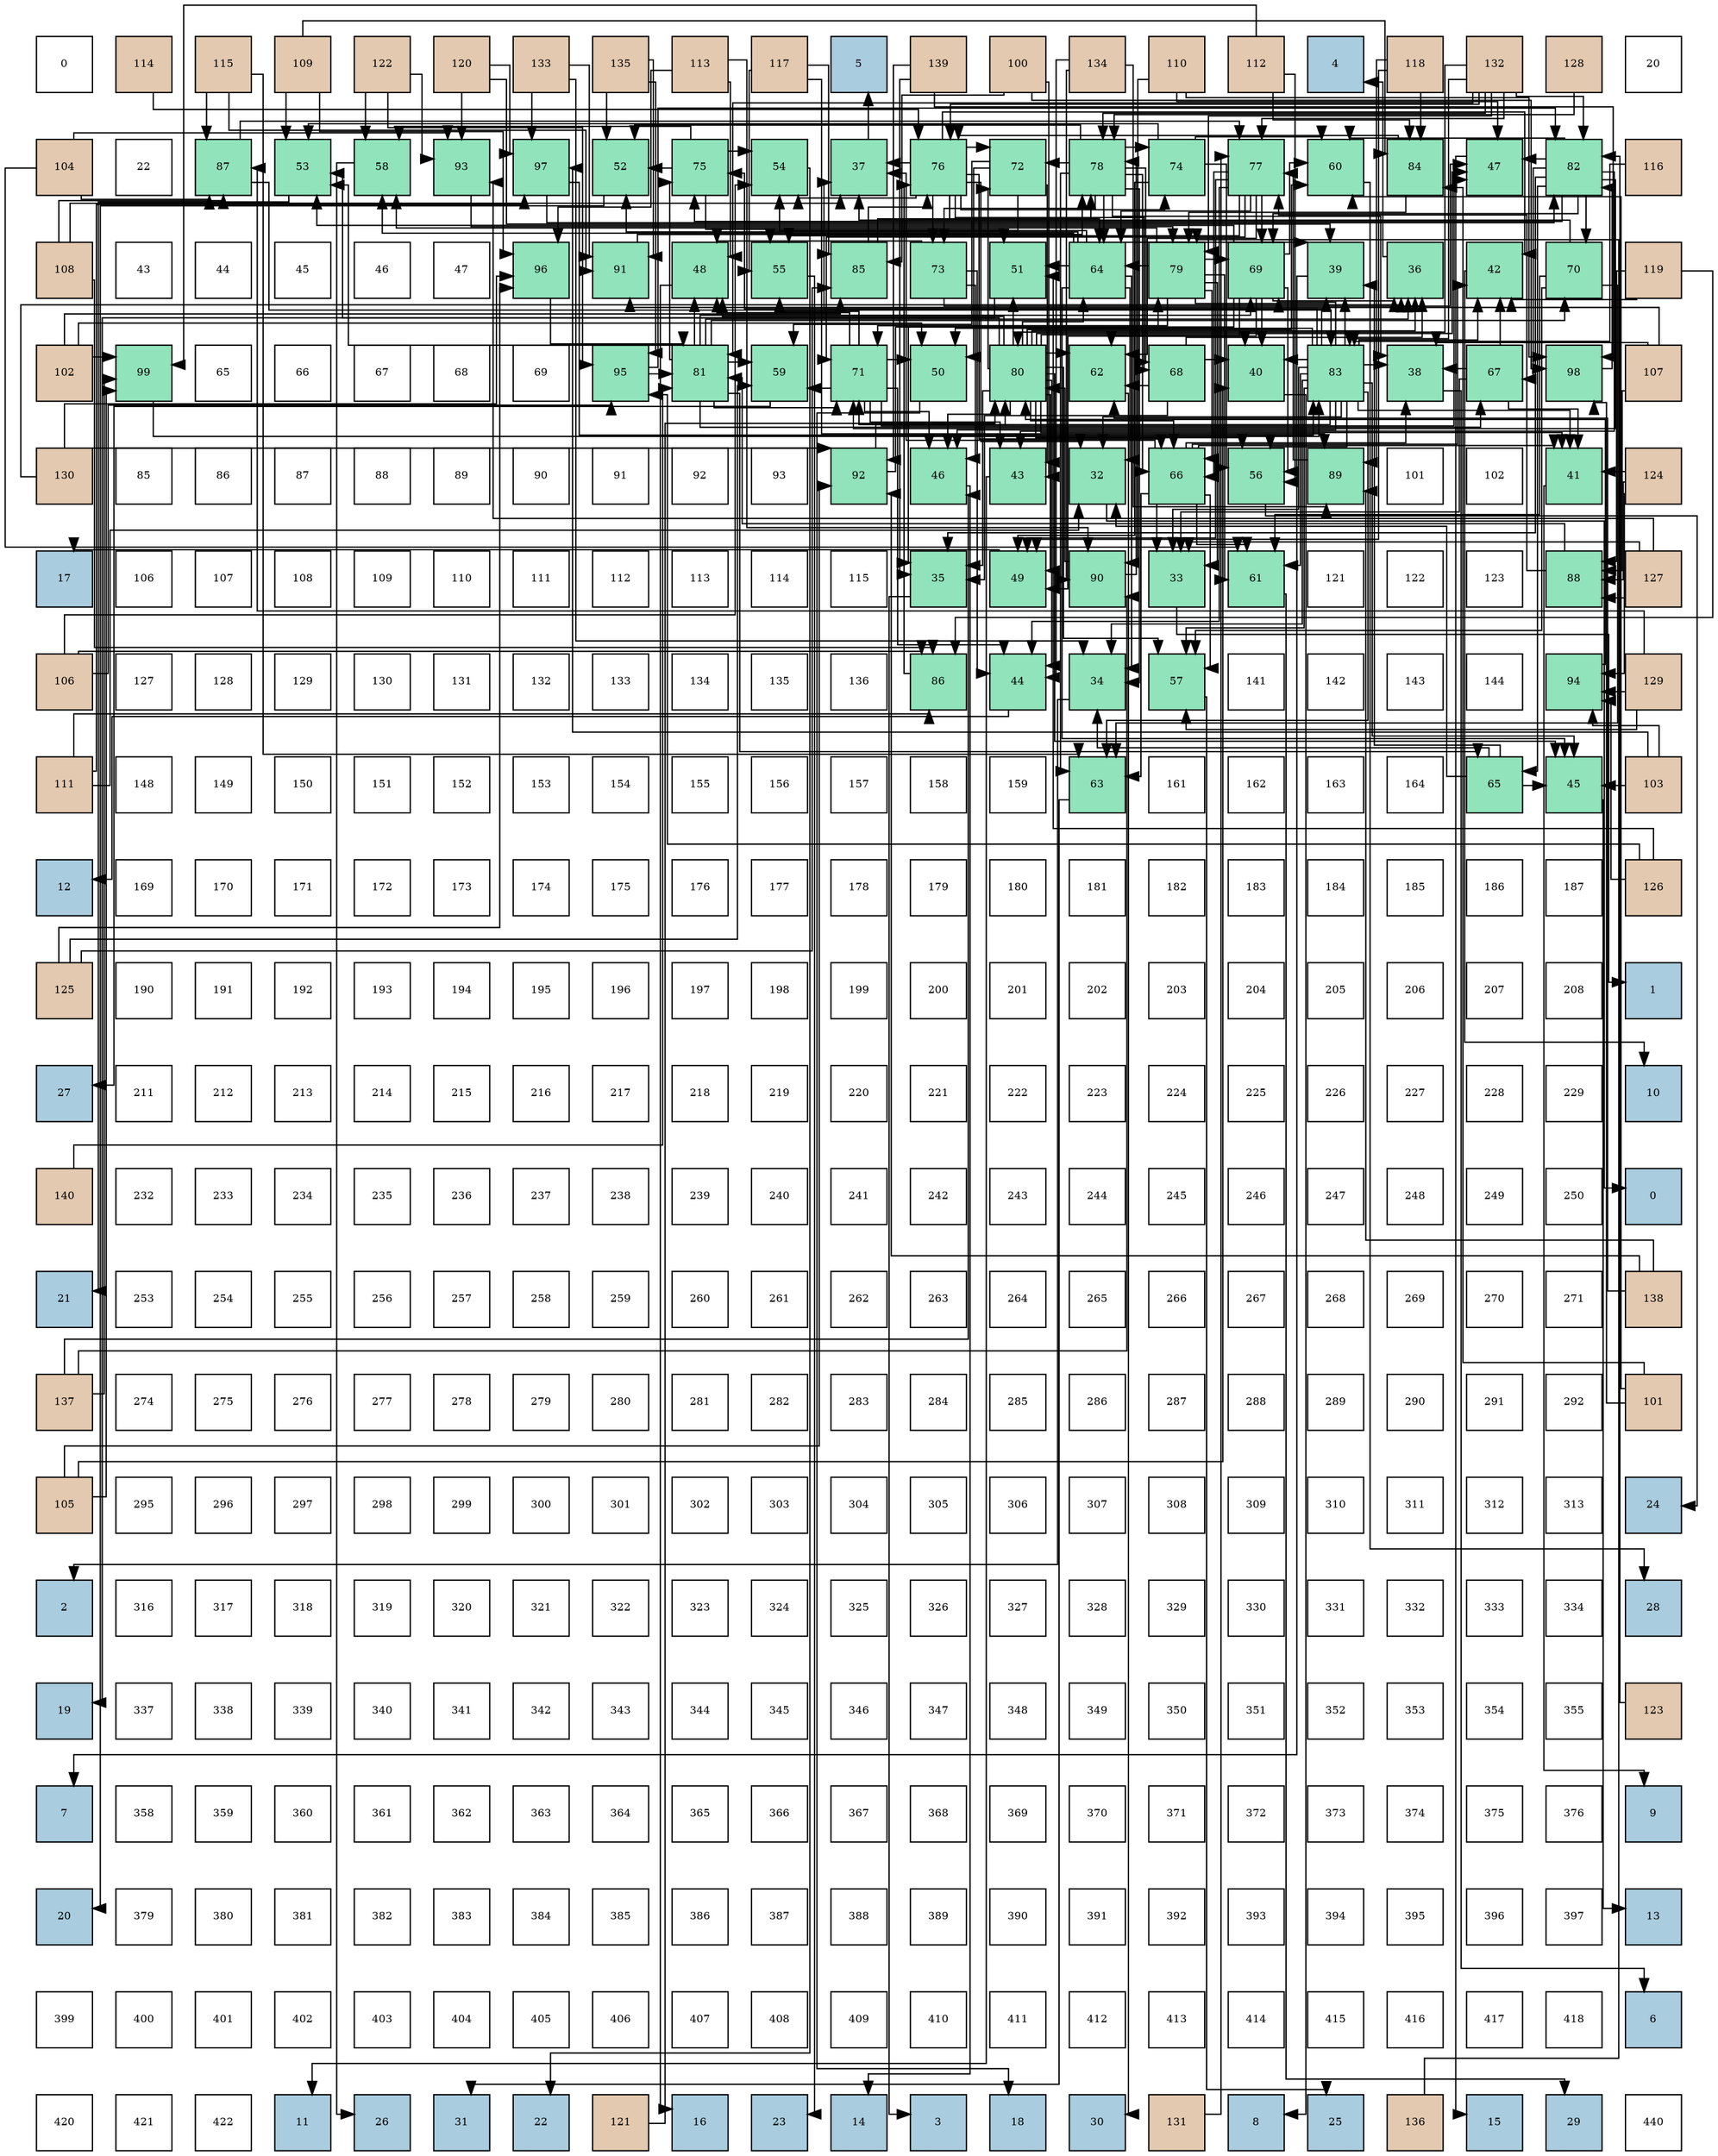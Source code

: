 digraph layout{
 rankdir=TB;
 splines=ortho;
 node [style=filled shape=square fixedsize=true width=0.6];
0[label="0", fontsize=8, fillcolor="#ffffff"];
1[label="114", fontsize=8, fillcolor="#e3c9af"];
2[label="115", fontsize=8, fillcolor="#e3c9af"];
3[label="109", fontsize=8, fillcolor="#e3c9af"];
4[label="122", fontsize=8, fillcolor="#e3c9af"];
5[label="120", fontsize=8, fillcolor="#e3c9af"];
6[label="133", fontsize=8, fillcolor="#e3c9af"];
7[label="135", fontsize=8, fillcolor="#e3c9af"];
8[label="113", fontsize=8, fillcolor="#e3c9af"];
9[label="117", fontsize=8, fillcolor="#e3c9af"];
10[label="5", fontsize=8, fillcolor="#a9ccde"];
11[label="139", fontsize=8, fillcolor="#e3c9af"];
12[label="100", fontsize=8, fillcolor="#e3c9af"];
13[label="134", fontsize=8, fillcolor="#e3c9af"];
14[label="110", fontsize=8, fillcolor="#e3c9af"];
15[label="112", fontsize=8, fillcolor="#e3c9af"];
16[label="4", fontsize=8, fillcolor="#a9ccde"];
17[label="118", fontsize=8, fillcolor="#e3c9af"];
18[label="132", fontsize=8, fillcolor="#e3c9af"];
19[label="128", fontsize=8, fillcolor="#e3c9af"];
20[label="20", fontsize=8, fillcolor="#ffffff"];
21[label="104", fontsize=8, fillcolor="#e3c9af"];
22[label="22", fontsize=8, fillcolor="#ffffff"];
23[label="87", fontsize=8, fillcolor="#91e3bb"];
24[label="53", fontsize=8, fillcolor="#91e3bb"];
25[label="58", fontsize=8, fillcolor="#91e3bb"];
26[label="93", fontsize=8, fillcolor="#91e3bb"];
27[label="97", fontsize=8, fillcolor="#91e3bb"];
28[label="52", fontsize=8, fillcolor="#91e3bb"];
29[label="75", fontsize=8, fillcolor="#91e3bb"];
30[label="54", fontsize=8, fillcolor="#91e3bb"];
31[label="37", fontsize=8, fillcolor="#91e3bb"];
32[label="76", fontsize=8, fillcolor="#91e3bb"];
33[label="72", fontsize=8, fillcolor="#91e3bb"];
34[label="78", fontsize=8, fillcolor="#91e3bb"];
35[label="74", fontsize=8, fillcolor="#91e3bb"];
36[label="77", fontsize=8, fillcolor="#91e3bb"];
37[label="60", fontsize=8, fillcolor="#91e3bb"];
38[label="84", fontsize=8, fillcolor="#91e3bb"];
39[label="47", fontsize=8, fillcolor="#91e3bb"];
40[label="82", fontsize=8, fillcolor="#91e3bb"];
41[label="116", fontsize=8, fillcolor="#e3c9af"];
42[label="108", fontsize=8, fillcolor="#e3c9af"];
43[label="43", fontsize=8, fillcolor="#ffffff"];
44[label="44", fontsize=8, fillcolor="#ffffff"];
45[label="45", fontsize=8, fillcolor="#ffffff"];
46[label="46", fontsize=8, fillcolor="#ffffff"];
47[label="47", fontsize=8, fillcolor="#ffffff"];
48[label="96", fontsize=8, fillcolor="#91e3bb"];
49[label="91", fontsize=8, fillcolor="#91e3bb"];
50[label="48", fontsize=8, fillcolor="#91e3bb"];
51[label="55", fontsize=8, fillcolor="#91e3bb"];
52[label="85", fontsize=8, fillcolor="#91e3bb"];
53[label="73", fontsize=8, fillcolor="#91e3bb"];
54[label="51", fontsize=8, fillcolor="#91e3bb"];
55[label="64", fontsize=8, fillcolor="#91e3bb"];
56[label="79", fontsize=8, fillcolor="#91e3bb"];
57[label="69", fontsize=8, fillcolor="#91e3bb"];
58[label="39", fontsize=8, fillcolor="#91e3bb"];
59[label="36", fontsize=8, fillcolor="#91e3bb"];
60[label="42", fontsize=8, fillcolor="#91e3bb"];
61[label="70", fontsize=8, fillcolor="#91e3bb"];
62[label="119", fontsize=8, fillcolor="#e3c9af"];
63[label="102", fontsize=8, fillcolor="#e3c9af"];
64[label="99", fontsize=8, fillcolor="#91e3bb"];
65[label="65", fontsize=8, fillcolor="#ffffff"];
66[label="66", fontsize=8, fillcolor="#ffffff"];
67[label="67", fontsize=8, fillcolor="#ffffff"];
68[label="68", fontsize=8, fillcolor="#ffffff"];
69[label="69", fontsize=8, fillcolor="#ffffff"];
70[label="95", fontsize=8, fillcolor="#91e3bb"];
71[label="81", fontsize=8, fillcolor="#91e3bb"];
72[label="59", fontsize=8, fillcolor="#91e3bb"];
73[label="71", fontsize=8, fillcolor="#91e3bb"];
74[label="50", fontsize=8, fillcolor="#91e3bb"];
75[label="80", fontsize=8, fillcolor="#91e3bb"];
76[label="62", fontsize=8, fillcolor="#91e3bb"];
77[label="68", fontsize=8, fillcolor="#91e3bb"];
78[label="40", fontsize=8, fillcolor="#91e3bb"];
79[label="83", fontsize=8, fillcolor="#91e3bb"];
80[label="38", fontsize=8, fillcolor="#91e3bb"];
81[label="67", fontsize=8, fillcolor="#91e3bb"];
82[label="98", fontsize=8, fillcolor="#91e3bb"];
83[label="107", fontsize=8, fillcolor="#e3c9af"];
84[label="130", fontsize=8, fillcolor="#e3c9af"];
85[label="85", fontsize=8, fillcolor="#ffffff"];
86[label="86", fontsize=8, fillcolor="#ffffff"];
87[label="87", fontsize=8, fillcolor="#ffffff"];
88[label="88", fontsize=8, fillcolor="#ffffff"];
89[label="89", fontsize=8, fillcolor="#ffffff"];
90[label="90", fontsize=8, fillcolor="#ffffff"];
91[label="91", fontsize=8, fillcolor="#ffffff"];
92[label="92", fontsize=8, fillcolor="#ffffff"];
93[label="93", fontsize=8, fillcolor="#ffffff"];
94[label="92", fontsize=8, fillcolor="#91e3bb"];
95[label="46", fontsize=8, fillcolor="#91e3bb"];
96[label="43", fontsize=8, fillcolor="#91e3bb"];
97[label="32", fontsize=8, fillcolor="#91e3bb"];
98[label="66", fontsize=8, fillcolor="#91e3bb"];
99[label="56", fontsize=8, fillcolor="#91e3bb"];
100[label="89", fontsize=8, fillcolor="#91e3bb"];
101[label="101", fontsize=8, fillcolor="#ffffff"];
102[label="102", fontsize=8, fillcolor="#ffffff"];
103[label="41", fontsize=8, fillcolor="#91e3bb"];
104[label="124", fontsize=8, fillcolor="#e3c9af"];
105[label="17", fontsize=8, fillcolor="#a9ccde"];
106[label="106", fontsize=8, fillcolor="#ffffff"];
107[label="107", fontsize=8, fillcolor="#ffffff"];
108[label="108", fontsize=8, fillcolor="#ffffff"];
109[label="109", fontsize=8, fillcolor="#ffffff"];
110[label="110", fontsize=8, fillcolor="#ffffff"];
111[label="111", fontsize=8, fillcolor="#ffffff"];
112[label="112", fontsize=8, fillcolor="#ffffff"];
113[label="113", fontsize=8, fillcolor="#ffffff"];
114[label="114", fontsize=8, fillcolor="#ffffff"];
115[label="115", fontsize=8, fillcolor="#ffffff"];
116[label="35", fontsize=8, fillcolor="#91e3bb"];
117[label="49", fontsize=8, fillcolor="#91e3bb"];
118[label="90", fontsize=8, fillcolor="#91e3bb"];
119[label="33", fontsize=8, fillcolor="#91e3bb"];
120[label="61", fontsize=8, fillcolor="#91e3bb"];
121[label="121", fontsize=8, fillcolor="#ffffff"];
122[label="122", fontsize=8, fillcolor="#ffffff"];
123[label="123", fontsize=8, fillcolor="#ffffff"];
124[label="88", fontsize=8, fillcolor="#91e3bb"];
125[label="127", fontsize=8, fillcolor="#e3c9af"];
126[label="106", fontsize=8, fillcolor="#e3c9af"];
127[label="127", fontsize=8, fillcolor="#ffffff"];
128[label="128", fontsize=8, fillcolor="#ffffff"];
129[label="129", fontsize=8, fillcolor="#ffffff"];
130[label="130", fontsize=8, fillcolor="#ffffff"];
131[label="131", fontsize=8, fillcolor="#ffffff"];
132[label="132", fontsize=8, fillcolor="#ffffff"];
133[label="133", fontsize=8, fillcolor="#ffffff"];
134[label="134", fontsize=8, fillcolor="#ffffff"];
135[label="135", fontsize=8, fillcolor="#ffffff"];
136[label="136", fontsize=8, fillcolor="#ffffff"];
137[label="86", fontsize=8, fillcolor="#91e3bb"];
138[label="44", fontsize=8, fillcolor="#91e3bb"];
139[label="34", fontsize=8, fillcolor="#91e3bb"];
140[label="57", fontsize=8, fillcolor="#91e3bb"];
141[label="141", fontsize=8, fillcolor="#ffffff"];
142[label="142", fontsize=8, fillcolor="#ffffff"];
143[label="143", fontsize=8, fillcolor="#ffffff"];
144[label="144", fontsize=8, fillcolor="#ffffff"];
145[label="94", fontsize=8, fillcolor="#91e3bb"];
146[label="129", fontsize=8, fillcolor="#e3c9af"];
147[label="111", fontsize=8, fillcolor="#e3c9af"];
148[label="148", fontsize=8, fillcolor="#ffffff"];
149[label="149", fontsize=8, fillcolor="#ffffff"];
150[label="150", fontsize=8, fillcolor="#ffffff"];
151[label="151", fontsize=8, fillcolor="#ffffff"];
152[label="152", fontsize=8, fillcolor="#ffffff"];
153[label="153", fontsize=8, fillcolor="#ffffff"];
154[label="154", fontsize=8, fillcolor="#ffffff"];
155[label="155", fontsize=8, fillcolor="#ffffff"];
156[label="156", fontsize=8, fillcolor="#ffffff"];
157[label="157", fontsize=8, fillcolor="#ffffff"];
158[label="158", fontsize=8, fillcolor="#ffffff"];
159[label="159", fontsize=8, fillcolor="#ffffff"];
160[label="63", fontsize=8, fillcolor="#91e3bb"];
161[label="161", fontsize=8, fillcolor="#ffffff"];
162[label="162", fontsize=8, fillcolor="#ffffff"];
163[label="163", fontsize=8, fillcolor="#ffffff"];
164[label="164", fontsize=8, fillcolor="#ffffff"];
165[label="65", fontsize=8, fillcolor="#91e3bb"];
166[label="45", fontsize=8, fillcolor="#91e3bb"];
167[label="103", fontsize=8, fillcolor="#e3c9af"];
168[label="12", fontsize=8, fillcolor="#a9ccde"];
169[label="169", fontsize=8, fillcolor="#ffffff"];
170[label="170", fontsize=8, fillcolor="#ffffff"];
171[label="171", fontsize=8, fillcolor="#ffffff"];
172[label="172", fontsize=8, fillcolor="#ffffff"];
173[label="173", fontsize=8, fillcolor="#ffffff"];
174[label="174", fontsize=8, fillcolor="#ffffff"];
175[label="175", fontsize=8, fillcolor="#ffffff"];
176[label="176", fontsize=8, fillcolor="#ffffff"];
177[label="177", fontsize=8, fillcolor="#ffffff"];
178[label="178", fontsize=8, fillcolor="#ffffff"];
179[label="179", fontsize=8, fillcolor="#ffffff"];
180[label="180", fontsize=8, fillcolor="#ffffff"];
181[label="181", fontsize=8, fillcolor="#ffffff"];
182[label="182", fontsize=8, fillcolor="#ffffff"];
183[label="183", fontsize=8, fillcolor="#ffffff"];
184[label="184", fontsize=8, fillcolor="#ffffff"];
185[label="185", fontsize=8, fillcolor="#ffffff"];
186[label="186", fontsize=8, fillcolor="#ffffff"];
187[label="187", fontsize=8, fillcolor="#ffffff"];
188[label="126", fontsize=8, fillcolor="#e3c9af"];
189[label="125", fontsize=8, fillcolor="#e3c9af"];
190[label="190", fontsize=8, fillcolor="#ffffff"];
191[label="191", fontsize=8, fillcolor="#ffffff"];
192[label="192", fontsize=8, fillcolor="#ffffff"];
193[label="193", fontsize=8, fillcolor="#ffffff"];
194[label="194", fontsize=8, fillcolor="#ffffff"];
195[label="195", fontsize=8, fillcolor="#ffffff"];
196[label="196", fontsize=8, fillcolor="#ffffff"];
197[label="197", fontsize=8, fillcolor="#ffffff"];
198[label="198", fontsize=8, fillcolor="#ffffff"];
199[label="199", fontsize=8, fillcolor="#ffffff"];
200[label="200", fontsize=8, fillcolor="#ffffff"];
201[label="201", fontsize=8, fillcolor="#ffffff"];
202[label="202", fontsize=8, fillcolor="#ffffff"];
203[label="203", fontsize=8, fillcolor="#ffffff"];
204[label="204", fontsize=8, fillcolor="#ffffff"];
205[label="205", fontsize=8, fillcolor="#ffffff"];
206[label="206", fontsize=8, fillcolor="#ffffff"];
207[label="207", fontsize=8, fillcolor="#ffffff"];
208[label="208", fontsize=8, fillcolor="#ffffff"];
209[label="1", fontsize=8, fillcolor="#a9ccde"];
210[label="27", fontsize=8, fillcolor="#a9ccde"];
211[label="211", fontsize=8, fillcolor="#ffffff"];
212[label="212", fontsize=8, fillcolor="#ffffff"];
213[label="213", fontsize=8, fillcolor="#ffffff"];
214[label="214", fontsize=8, fillcolor="#ffffff"];
215[label="215", fontsize=8, fillcolor="#ffffff"];
216[label="216", fontsize=8, fillcolor="#ffffff"];
217[label="217", fontsize=8, fillcolor="#ffffff"];
218[label="218", fontsize=8, fillcolor="#ffffff"];
219[label="219", fontsize=8, fillcolor="#ffffff"];
220[label="220", fontsize=8, fillcolor="#ffffff"];
221[label="221", fontsize=8, fillcolor="#ffffff"];
222[label="222", fontsize=8, fillcolor="#ffffff"];
223[label="223", fontsize=8, fillcolor="#ffffff"];
224[label="224", fontsize=8, fillcolor="#ffffff"];
225[label="225", fontsize=8, fillcolor="#ffffff"];
226[label="226", fontsize=8, fillcolor="#ffffff"];
227[label="227", fontsize=8, fillcolor="#ffffff"];
228[label="228", fontsize=8, fillcolor="#ffffff"];
229[label="229", fontsize=8, fillcolor="#ffffff"];
230[label="10", fontsize=8, fillcolor="#a9ccde"];
231[label="140", fontsize=8, fillcolor="#e3c9af"];
232[label="232", fontsize=8, fillcolor="#ffffff"];
233[label="233", fontsize=8, fillcolor="#ffffff"];
234[label="234", fontsize=8, fillcolor="#ffffff"];
235[label="235", fontsize=8, fillcolor="#ffffff"];
236[label="236", fontsize=8, fillcolor="#ffffff"];
237[label="237", fontsize=8, fillcolor="#ffffff"];
238[label="238", fontsize=8, fillcolor="#ffffff"];
239[label="239", fontsize=8, fillcolor="#ffffff"];
240[label="240", fontsize=8, fillcolor="#ffffff"];
241[label="241", fontsize=8, fillcolor="#ffffff"];
242[label="242", fontsize=8, fillcolor="#ffffff"];
243[label="243", fontsize=8, fillcolor="#ffffff"];
244[label="244", fontsize=8, fillcolor="#ffffff"];
245[label="245", fontsize=8, fillcolor="#ffffff"];
246[label="246", fontsize=8, fillcolor="#ffffff"];
247[label="247", fontsize=8, fillcolor="#ffffff"];
248[label="248", fontsize=8, fillcolor="#ffffff"];
249[label="249", fontsize=8, fillcolor="#ffffff"];
250[label="250", fontsize=8, fillcolor="#ffffff"];
251[label="0", fontsize=8, fillcolor="#a9ccde"];
252[label="21", fontsize=8, fillcolor="#a9ccde"];
253[label="253", fontsize=8, fillcolor="#ffffff"];
254[label="254", fontsize=8, fillcolor="#ffffff"];
255[label="255", fontsize=8, fillcolor="#ffffff"];
256[label="256", fontsize=8, fillcolor="#ffffff"];
257[label="257", fontsize=8, fillcolor="#ffffff"];
258[label="258", fontsize=8, fillcolor="#ffffff"];
259[label="259", fontsize=8, fillcolor="#ffffff"];
260[label="260", fontsize=8, fillcolor="#ffffff"];
261[label="261", fontsize=8, fillcolor="#ffffff"];
262[label="262", fontsize=8, fillcolor="#ffffff"];
263[label="263", fontsize=8, fillcolor="#ffffff"];
264[label="264", fontsize=8, fillcolor="#ffffff"];
265[label="265", fontsize=8, fillcolor="#ffffff"];
266[label="266", fontsize=8, fillcolor="#ffffff"];
267[label="267", fontsize=8, fillcolor="#ffffff"];
268[label="268", fontsize=8, fillcolor="#ffffff"];
269[label="269", fontsize=8, fillcolor="#ffffff"];
270[label="270", fontsize=8, fillcolor="#ffffff"];
271[label="271", fontsize=8, fillcolor="#ffffff"];
272[label="138", fontsize=8, fillcolor="#e3c9af"];
273[label="137", fontsize=8, fillcolor="#e3c9af"];
274[label="274", fontsize=8, fillcolor="#ffffff"];
275[label="275", fontsize=8, fillcolor="#ffffff"];
276[label="276", fontsize=8, fillcolor="#ffffff"];
277[label="277", fontsize=8, fillcolor="#ffffff"];
278[label="278", fontsize=8, fillcolor="#ffffff"];
279[label="279", fontsize=8, fillcolor="#ffffff"];
280[label="280", fontsize=8, fillcolor="#ffffff"];
281[label="281", fontsize=8, fillcolor="#ffffff"];
282[label="282", fontsize=8, fillcolor="#ffffff"];
283[label="283", fontsize=8, fillcolor="#ffffff"];
284[label="284", fontsize=8, fillcolor="#ffffff"];
285[label="285", fontsize=8, fillcolor="#ffffff"];
286[label="286", fontsize=8, fillcolor="#ffffff"];
287[label="287", fontsize=8, fillcolor="#ffffff"];
288[label="288", fontsize=8, fillcolor="#ffffff"];
289[label="289", fontsize=8, fillcolor="#ffffff"];
290[label="290", fontsize=8, fillcolor="#ffffff"];
291[label="291", fontsize=8, fillcolor="#ffffff"];
292[label="292", fontsize=8, fillcolor="#ffffff"];
293[label="101", fontsize=8, fillcolor="#e3c9af"];
294[label="105", fontsize=8, fillcolor="#e3c9af"];
295[label="295", fontsize=8, fillcolor="#ffffff"];
296[label="296", fontsize=8, fillcolor="#ffffff"];
297[label="297", fontsize=8, fillcolor="#ffffff"];
298[label="298", fontsize=8, fillcolor="#ffffff"];
299[label="299", fontsize=8, fillcolor="#ffffff"];
300[label="300", fontsize=8, fillcolor="#ffffff"];
301[label="301", fontsize=8, fillcolor="#ffffff"];
302[label="302", fontsize=8, fillcolor="#ffffff"];
303[label="303", fontsize=8, fillcolor="#ffffff"];
304[label="304", fontsize=8, fillcolor="#ffffff"];
305[label="305", fontsize=8, fillcolor="#ffffff"];
306[label="306", fontsize=8, fillcolor="#ffffff"];
307[label="307", fontsize=8, fillcolor="#ffffff"];
308[label="308", fontsize=8, fillcolor="#ffffff"];
309[label="309", fontsize=8, fillcolor="#ffffff"];
310[label="310", fontsize=8, fillcolor="#ffffff"];
311[label="311", fontsize=8, fillcolor="#ffffff"];
312[label="312", fontsize=8, fillcolor="#ffffff"];
313[label="313", fontsize=8, fillcolor="#ffffff"];
314[label="24", fontsize=8, fillcolor="#a9ccde"];
315[label="2", fontsize=8, fillcolor="#a9ccde"];
316[label="316", fontsize=8, fillcolor="#ffffff"];
317[label="317", fontsize=8, fillcolor="#ffffff"];
318[label="318", fontsize=8, fillcolor="#ffffff"];
319[label="319", fontsize=8, fillcolor="#ffffff"];
320[label="320", fontsize=8, fillcolor="#ffffff"];
321[label="321", fontsize=8, fillcolor="#ffffff"];
322[label="322", fontsize=8, fillcolor="#ffffff"];
323[label="323", fontsize=8, fillcolor="#ffffff"];
324[label="324", fontsize=8, fillcolor="#ffffff"];
325[label="325", fontsize=8, fillcolor="#ffffff"];
326[label="326", fontsize=8, fillcolor="#ffffff"];
327[label="327", fontsize=8, fillcolor="#ffffff"];
328[label="328", fontsize=8, fillcolor="#ffffff"];
329[label="329", fontsize=8, fillcolor="#ffffff"];
330[label="330", fontsize=8, fillcolor="#ffffff"];
331[label="331", fontsize=8, fillcolor="#ffffff"];
332[label="332", fontsize=8, fillcolor="#ffffff"];
333[label="333", fontsize=8, fillcolor="#ffffff"];
334[label="334", fontsize=8, fillcolor="#ffffff"];
335[label="28", fontsize=8, fillcolor="#a9ccde"];
336[label="19", fontsize=8, fillcolor="#a9ccde"];
337[label="337", fontsize=8, fillcolor="#ffffff"];
338[label="338", fontsize=8, fillcolor="#ffffff"];
339[label="339", fontsize=8, fillcolor="#ffffff"];
340[label="340", fontsize=8, fillcolor="#ffffff"];
341[label="341", fontsize=8, fillcolor="#ffffff"];
342[label="342", fontsize=8, fillcolor="#ffffff"];
343[label="343", fontsize=8, fillcolor="#ffffff"];
344[label="344", fontsize=8, fillcolor="#ffffff"];
345[label="345", fontsize=8, fillcolor="#ffffff"];
346[label="346", fontsize=8, fillcolor="#ffffff"];
347[label="347", fontsize=8, fillcolor="#ffffff"];
348[label="348", fontsize=8, fillcolor="#ffffff"];
349[label="349", fontsize=8, fillcolor="#ffffff"];
350[label="350", fontsize=8, fillcolor="#ffffff"];
351[label="351", fontsize=8, fillcolor="#ffffff"];
352[label="352", fontsize=8, fillcolor="#ffffff"];
353[label="353", fontsize=8, fillcolor="#ffffff"];
354[label="354", fontsize=8, fillcolor="#ffffff"];
355[label="355", fontsize=8, fillcolor="#ffffff"];
356[label="123", fontsize=8, fillcolor="#e3c9af"];
357[label="7", fontsize=8, fillcolor="#a9ccde"];
358[label="358", fontsize=8, fillcolor="#ffffff"];
359[label="359", fontsize=8, fillcolor="#ffffff"];
360[label="360", fontsize=8, fillcolor="#ffffff"];
361[label="361", fontsize=8, fillcolor="#ffffff"];
362[label="362", fontsize=8, fillcolor="#ffffff"];
363[label="363", fontsize=8, fillcolor="#ffffff"];
364[label="364", fontsize=8, fillcolor="#ffffff"];
365[label="365", fontsize=8, fillcolor="#ffffff"];
366[label="366", fontsize=8, fillcolor="#ffffff"];
367[label="367", fontsize=8, fillcolor="#ffffff"];
368[label="368", fontsize=8, fillcolor="#ffffff"];
369[label="369", fontsize=8, fillcolor="#ffffff"];
370[label="370", fontsize=8, fillcolor="#ffffff"];
371[label="371", fontsize=8, fillcolor="#ffffff"];
372[label="372", fontsize=8, fillcolor="#ffffff"];
373[label="373", fontsize=8, fillcolor="#ffffff"];
374[label="374", fontsize=8, fillcolor="#ffffff"];
375[label="375", fontsize=8, fillcolor="#ffffff"];
376[label="376", fontsize=8, fillcolor="#ffffff"];
377[label="9", fontsize=8, fillcolor="#a9ccde"];
378[label="20", fontsize=8, fillcolor="#a9ccde"];
379[label="379", fontsize=8, fillcolor="#ffffff"];
380[label="380", fontsize=8, fillcolor="#ffffff"];
381[label="381", fontsize=8, fillcolor="#ffffff"];
382[label="382", fontsize=8, fillcolor="#ffffff"];
383[label="383", fontsize=8, fillcolor="#ffffff"];
384[label="384", fontsize=8, fillcolor="#ffffff"];
385[label="385", fontsize=8, fillcolor="#ffffff"];
386[label="386", fontsize=8, fillcolor="#ffffff"];
387[label="387", fontsize=8, fillcolor="#ffffff"];
388[label="388", fontsize=8, fillcolor="#ffffff"];
389[label="389", fontsize=8, fillcolor="#ffffff"];
390[label="390", fontsize=8, fillcolor="#ffffff"];
391[label="391", fontsize=8, fillcolor="#ffffff"];
392[label="392", fontsize=8, fillcolor="#ffffff"];
393[label="393", fontsize=8, fillcolor="#ffffff"];
394[label="394", fontsize=8, fillcolor="#ffffff"];
395[label="395", fontsize=8, fillcolor="#ffffff"];
396[label="396", fontsize=8, fillcolor="#ffffff"];
397[label="397", fontsize=8, fillcolor="#ffffff"];
398[label="13", fontsize=8, fillcolor="#a9ccde"];
399[label="399", fontsize=8, fillcolor="#ffffff"];
400[label="400", fontsize=8, fillcolor="#ffffff"];
401[label="401", fontsize=8, fillcolor="#ffffff"];
402[label="402", fontsize=8, fillcolor="#ffffff"];
403[label="403", fontsize=8, fillcolor="#ffffff"];
404[label="404", fontsize=8, fillcolor="#ffffff"];
405[label="405", fontsize=8, fillcolor="#ffffff"];
406[label="406", fontsize=8, fillcolor="#ffffff"];
407[label="407", fontsize=8, fillcolor="#ffffff"];
408[label="408", fontsize=8, fillcolor="#ffffff"];
409[label="409", fontsize=8, fillcolor="#ffffff"];
410[label="410", fontsize=8, fillcolor="#ffffff"];
411[label="411", fontsize=8, fillcolor="#ffffff"];
412[label="412", fontsize=8, fillcolor="#ffffff"];
413[label="413", fontsize=8, fillcolor="#ffffff"];
414[label="414", fontsize=8, fillcolor="#ffffff"];
415[label="415", fontsize=8, fillcolor="#ffffff"];
416[label="416", fontsize=8, fillcolor="#ffffff"];
417[label="417", fontsize=8, fillcolor="#ffffff"];
418[label="418", fontsize=8, fillcolor="#ffffff"];
419[label="6", fontsize=8, fillcolor="#a9ccde"];
420[label="420", fontsize=8, fillcolor="#ffffff"];
421[label="421", fontsize=8, fillcolor="#ffffff"];
422[label="422", fontsize=8, fillcolor="#ffffff"];
423[label="11", fontsize=8, fillcolor="#a9ccde"];
424[label="26", fontsize=8, fillcolor="#a9ccde"];
425[label="31", fontsize=8, fillcolor="#a9ccde"];
426[label="22", fontsize=8, fillcolor="#a9ccde"];
427[label="121", fontsize=8, fillcolor="#e3c9af"];
428[label="16", fontsize=8, fillcolor="#a9ccde"];
429[label="23", fontsize=8, fillcolor="#a9ccde"];
430[label="14", fontsize=8, fillcolor="#a9ccde"];
431[label="3", fontsize=8, fillcolor="#a9ccde"];
432[label="18", fontsize=8, fillcolor="#a9ccde"];
433[label="30", fontsize=8, fillcolor="#a9ccde"];
434[label="131", fontsize=8, fillcolor="#e3c9af"];
435[label="8", fontsize=8, fillcolor="#a9ccde"];
436[label="25", fontsize=8, fillcolor="#a9ccde"];
437[label="136", fontsize=8, fillcolor="#e3c9af"];
438[label="15", fontsize=8, fillcolor="#a9ccde"];
439[label="29", fontsize=8, fillcolor="#a9ccde"];
440[label="440", fontsize=8, fillcolor="#ffffff"];
edge [constraint=false, style=vis];97 -> 251;
119 -> 209;
139 -> 315;
116 -> 431;
59 -> 16;
31 -> 10;
80 -> 419;
58 -> 357;
78 -> 435;
103 -> 377;
60 -> 230;
96 -> 423;
138 -> 168;
166 -> 398;
95 -> 430;
39 -> 438;
50 -> 428;
117 -> 105;
74 -> 432;
54 -> 336;
28 -> 378;
24 -> 252;
30 -> 426;
51 -> 429;
99 -> 314;
140 -> 436;
25 -> 424;
72 -> 210;
37 -> 335;
120 -> 439;
76 -> 433;
160 -> 425;
55 -> 97;
55 -> 139;
55 -> 58;
55 -> 166;
55 -> 54;
55 -> 28;
55 -> 30;
55 -> 25;
165 -> 97;
165 -> 139;
165 -> 58;
165 -> 166;
98 -> 119;
98 -> 31;
98 -> 80;
98 -> 103;
98 -> 60;
98 -> 140;
98 -> 120;
98 -> 160;
81 -> 119;
81 -> 80;
81 -> 103;
81 -> 60;
77 -> 116;
77 -> 59;
77 -> 78;
77 -> 76;
57 -> 116;
57 -> 59;
57 -> 78;
57 -> 117;
57 -> 24;
57 -> 99;
57 -> 37;
57 -> 76;
61 -> 31;
61 -> 140;
61 -> 120;
61 -> 160;
73 -> 96;
73 -> 138;
73 -> 95;
73 -> 39;
73 -> 50;
73 -> 74;
73 -> 51;
73 -> 72;
33 -> 96;
33 -> 74;
33 -> 51;
33 -> 72;
53 -> 138;
53 -> 95;
53 -> 39;
53 -> 50;
35 -> 117;
35 -> 24;
35 -> 99;
35 -> 37;
29 -> 54;
29 -> 28;
29 -> 30;
29 -> 25;
32 -> 97;
32 -> 31;
32 -> 60;
32 -> 30;
32 -> 55;
32 -> 98;
32 -> 77;
32 -> 33;
32 -> 53;
32 -> 35;
36 -> 138;
36 -> 117;
36 -> 51;
36 -> 76;
36 -> 55;
36 -> 98;
36 -> 57;
36 -> 73;
34 -> 139;
34 -> 80;
34 -> 28;
34 -> 160;
34 -> 55;
34 -> 98;
34 -> 77;
34 -> 33;
34 -> 53;
34 -> 35;
56 -> 119;
56 -> 58;
56 -> 25;
56 -> 120;
56 -> 55;
56 -> 98;
56 -> 57;
56 -> 73;
75 -> 116;
75 -> 59;
75 -> 78;
75 -> 103;
75 -> 138;
75 -> 166;
75 -> 95;
75 -> 39;
75 -> 50;
75 -> 117;
75 -> 54;
75 -> 24;
75 -> 99;
75 -> 140;
75 -> 37;
75 -> 76;
75 -> 55;
75 -> 98;
75 -> 33;
71 -> 59;
71 -> 50;
71 -> 24;
71 -> 72;
71 -> 165;
71 -> 81;
71 -> 57;
71 -> 61;
71 -> 73;
71 -> 29;
40 -> 116;
40 -> 96;
40 -> 39;
40 -> 37;
40 -> 165;
40 -> 81;
40 -> 57;
40 -> 61;
40 -> 73;
40 -> 29;
79 -> 97;
79 -> 119;
79 -> 139;
79 -> 31;
79 -> 80;
79 -> 58;
79 -> 78;
79 -> 103;
79 -> 60;
79 -> 166;
79 -> 95;
79 -> 74;
79 -> 99;
79 -> 140;
79 -> 120;
79 -> 160;
79 -> 57;
79 -> 73;
79 -> 29;
38 -> 32;
38 -> 56;
52 -> 32;
52 -> 34;
137 -> 32;
23 -> 36;
23 -> 79;
124 -> 36;
124 -> 71;
100 -> 36;
118 -> 34;
118 -> 75;
49 -> 34;
94 -> 56;
94 -> 75;
26 -> 56;
145 -> 75;
70 -> 71;
70 -> 40;
48 -> 71;
27 -> 40;
27 -> 79;
82 -> 40;
64 -> 79;
12 -> 96;
12 -> 52;
12 -> 82;
293 -> 37;
293 -> 38;
293 -> 82;
63 -> 74;
63 -> 52;
63 -> 64;
167 -> 166;
167 -> 145;
167 -> 27;
21 -> 120;
21 -> 23;
21 -> 26;
294 -> 78;
294 -> 94;
294 -> 64;
126 -> 30;
126 -> 137;
126 -> 70;
83 -> 80;
83 -> 124;
83 -> 49;
42 -> 31;
42 -> 137;
42 -> 23;
3 -> 24;
3 -> 38;
3 -> 48;
14 -> 39;
14 -> 118;
14 -> 82;
147 -> 97;
147 -> 137;
147 -> 27;
15 -> 99;
15 -> 38;
15 -> 64;
8 -> 50;
8 -> 118;
8 -> 48;
1 -> 32;
2 -> 160;
2 -> 23;
2 -> 49;
41 -> 79;
9 -> 51;
9 -> 52;
9 -> 100;
17 -> 117;
17 -> 38;
17 -> 100;
62 -> 60;
62 -> 137;
62 -> 124;
5 -> 58;
5 -> 26;
5 -> 27;
427 -> 75;
4 -> 25;
4 -> 26;
4 -> 70;
356 -> 40;
104 -> 103;
104 -> 124;
104 -> 145;
189 -> 72;
189 -> 52;
189 -> 48;
188 -> 54;
188 -> 145;
188 -> 70;
125 -> 119;
125 -> 124;
125 -> 26;
19 -> 34;
146 -> 140;
146 -> 23;
146 -> 145;
84 -> 59;
84 -> 94;
84 -> 48;
434 -> 36;
18 -> 32;
18 -> 36;
18 -> 34;
18 -> 56;
18 -> 75;
18 -> 71;
18 -> 40;
18 -> 79;
6 -> 139;
6 -> 49;
6 -> 27;
13 -> 138;
13 -> 100;
13 -> 118;
7 -> 28;
7 -> 49;
7 -> 70;
437 -> 56;
273 -> 95;
273 -> 118;
273 -> 64;
272 -> 76;
272 -> 100;
272 -> 94;
11 -> 116;
11 -> 94;
11 -> 82;
231 -> 71;
edge [constraint=true, style=invis];
0 -> 21 -> 42 -> 63 -> 84 -> 105 -> 126 -> 147 -> 168 -> 189 -> 210 -> 231 -> 252 -> 273 -> 294 -> 315 -> 336 -> 357 -> 378 -> 399 -> 420;
1 -> 22 -> 43 -> 64 -> 85 -> 106 -> 127 -> 148 -> 169 -> 190 -> 211 -> 232 -> 253 -> 274 -> 295 -> 316 -> 337 -> 358 -> 379 -> 400 -> 421;
2 -> 23 -> 44 -> 65 -> 86 -> 107 -> 128 -> 149 -> 170 -> 191 -> 212 -> 233 -> 254 -> 275 -> 296 -> 317 -> 338 -> 359 -> 380 -> 401 -> 422;
3 -> 24 -> 45 -> 66 -> 87 -> 108 -> 129 -> 150 -> 171 -> 192 -> 213 -> 234 -> 255 -> 276 -> 297 -> 318 -> 339 -> 360 -> 381 -> 402 -> 423;
4 -> 25 -> 46 -> 67 -> 88 -> 109 -> 130 -> 151 -> 172 -> 193 -> 214 -> 235 -> 256 -> 277 -> 298 -> 319 -> 340 -> 361 -> 382 -> 403 -> 424;
5 -> 26 -> 47 -> 68 -> 89 -> 110 -> 131 -> 152 -> 173 -> 194 -> 215 -> 236 -> 257 -> 278 -> 299 -> 320 -> 341 -> 362 -> 383 -> 404 -> 425;
6 -> 27 -> 48 -> 69 -> 90 -> 111 -> 132 -> 153 -> 174 -> 195 -> 216 -> 237 -> 258 -> 279 -> 300 -> 321 -> 342 -> 363 -> 384 -> 405 -> 426;
7 -> 28 -> 49 -> 70 -> 91 -> 112 -> 133 -> 154 -> 175 -> 196 -> 217 -> 238 -> 259 -> 280 -> 301 -> 322 -> 343 -> 364 -> 385 -> 406 -> 427;
8 -> 29 -> 50 -> 71 -> 92 -> 113 -> 134 -> 155 -> 176 -> 197 -> 218 -> 239 -> 260 -> 281 -> 302 -> 323 -> 344 -> 365 -> 386 -> 407 -> 428;
9 -> 30 -> 51 -> 72 -> 93 -> 114 -> 135 -> 156 -> 177 -> 198 -> 219 -> 240 -> 261 -> 282 -> 303 -> 324 -> 345 -> 366 -> 387 -> 408 -> 429;
10 -> 31 -> 52 -> 73 -> 94 -> 115 -> 136 -> 157 -> 178 -> 199 -> 220 -> 241 -> 262 -> 283 -> 304 -> 325 -> 346 -> 367 -> 388 -> 409 -> 430;
11 -> 32 -> 53 -> 74 -> 95 -> 116 -> 137 -> 158 -> 179 -> 200 -> 221 -> 242 -> 263 -> 284 -> 305 -> 326 -> 347 -> 368 -> 389 -> 410 -> 431;
12 -> 33 -> 54 -> 75 -> 96 -> 117 -> 138 -> 159 -> 180 -> 201 -> 222 -> 243 -> 264 -> 285 -> 306 -> 327 -> 348 -> 369 -> 390 -> 411 -> 432;
13 -> 34 -> 55 -> 76 -> 97 -> 118 -> 139 -> 160 -> 181 -> 202 -> 223 -> 244 -> 265 -> 286 -> 307 -> 328 -> 349 -> 370 -> 391 -> 412 -> 433;
14 -> 35 -> 56 -> 77 -> 98 -> 119 -> 140 -> 161 -> 182 -> 203 -> 224 -> 245 -> 266 -> 287 -> 308 -> 329 -> 350 -> 371 -> 392 -> 413 -> 434;
15 -> 36 -> 57 -> 78 -> 99 -> 120 -> 141 -> 162 -> 183 -> 204 -> 225 -> 246 -> 267 -> 288 -> 309 -> 330 -> 351 -> 372 -> 393 -> 414 -> 435;
16 -> 37 -> 58 -> 79 -> 100 -> 121 -> 142 -> 163 -> 184 -> 205 -> 226 -> 247 -> 268 -> 289 -> 310 -> 331 -> 352 -> 373 -> 394 -> 415 -> 436;
17 -> 38 -> 59 -> 80 -> 101 -> 122 -> 143 -> 164 -> 185 -> 206 -> 227 -> 248 -> 269 -> 290 -> 311 -> 332 -> 353 -> 374 -> 395 -> 416 -> 437;
18 -> 39 -> 60 -> 81 -> 102 -> 123 -> 144 -> 165 -> 186 -> 207 -> 228 -> 249 -> 270 -> 291 -> 312 -> 333 -> 354 -> 375 -> 396 -> 417 -> 438;
19 -> 40 -> 61 -> 82 -> 103 -> 124 -> 145 -> 166 -> 187 -> 208 -> 229 -> 250 -> 271 -> 292 -> 313 -> 334 -> 355 -> 376 -> 397 -> 418 -> 439;
20 -> 41 -> 62 -> 83 -> 104 -> 125 -> 146 -> 167 -> 188 -> 209 -> 230 -> 251 -> 272 -> 293 -> 314 -> 335 -> 356 -> 377 -> 398 -> 419 -> 440;
rank = same {0 -> 1 -> 2 -> 3 -> 4 -> 5 -> 6 -> 7 -> 8 -> 9 -> 10 -> 11 -> 12 -> 13 -> 14 -> 15 -> 16 -> 17 -> 18 -> 19 -> 20};
rank = same {21 -> 22 -> 23 -> 24 -> 25 -> 26 -> 27 -> 28 -> 29 -> 30 -> 31 -> 32 -> 33 -> 34 -> 35 -> 36 -> 37 -> 38 -> 39 -> 40 -> 41};
rank = same {42 -> 43 -> 44 -> 45 -> 46 -> 47 -> 48 -> 49 -> 50 -> 51 -> 52 -> 53 -> 54 -> 55 -> 56 -> 57 -> 58 -> 59 -> 60 -> 61 -> 62};
rank = same {63 -> 64 -> 65 -> 66 -> 67 -> 68 -> 69 -> 70 -> 71 -> 72 -> 73 -> 74 -> 75 -> 76 -> 77 -> 78 -> 79 -> 80 -> 81 -> 82 -> 83};
rank = same {84 -> 85 -> 86 -> 87 -> 88 -> 89 -> 90 -> 91 -> 92 -> 93 -> 94 -> 95 -> 96 -> 97 -> 98 -> 99 -> 100 -> 101 -> 102 -> 103 -> 104};
rank = same {105 -> 106 -> 107 -> 108 -> 109 -> 110 -> 111 -> 112 -> 113 -> 114 -> 115 -> 116 -> 117 -> 118 -> 119 -> 120 -> 121 -> 122 -> 123 -> 124 -> 125};
rank = same {126 -> 127 -> 128 -> 129 -> 130 -> 131 -> 132 -> 133 -> 134 -> 135 -> 136 -> 137 -> 138 -> 139 -> 140 -> 141 -> 142 -> 143 -> 144 -> 145 -> 146};
rank = same {147 -> 148 -> 149 -> 150 -> 151 -> 152 -> 153 -> 154 -> 155 -> 156 -> 157 -> 158 -> 159 -> 160 -> 161 -> 162 -> 163 -> 164 -> 165 -> 166 -> 167};
rank = same {168 -> 169 -> 170 -> 171 -> 172 -> 173 -> 174 -> 175 -> 176 -> 177 -> 178 -> 179 -> 180 -> 181 -> 182 -> 183 -> 184 -> 185 -> 186 -> 187 -> 188};
rank = same {189 -> 190 -> 191 -> 192 -> 193 -> 194 -> 195 -> 196 -> 197 -> 198 -> 199 -> 200 -> 201 -> 202 -> 203 -> 204 -> 205 -> 206 -> 207 -> 208 -> 209};
rank = same {210 -> 211 -> 212 -> 213 -> 214 -> 215 -> 216 -> 217 -> 218 -> 219 -> 220 -> 221 -> 222 -> 223 -> 224 -> 225 -> 226 -> 227 -> 228 -> 229 -> 230};
rank = same {231 -> 232 -> 233 -> 234 -> 235 -> 236 -> 237 -> 238 -> 239 -> 240 -> 241 -> 242 -> 243 -> 244 -> 245 -> 246 -> 247 -> 248 -> 249 -> 250 -> 251};
rank = same {252 -> 253 -> 254 -> 255 -> 256 -> 257 -> 258 -> 259 -> 260 -> 261 -> 262 -> 263 -> 264 -> 265 -> 266 -> 267 -> 268 -> 269 -> 270 -> 271 -> 272};
rank = same {273 -> 274 -> 275 -> 276 -> 277 -> 278 -> 279 -> 280 -> 281 -> 282 -> 283 -> 284 -> 285 -> 286 -> 287 -> 288 -> 289 -> 290 -> 291 -> 292 -> 293};
rank = same {294 -> 295 -> 296 -> 297 -> 298 -> 299 -> 300 -> 301 -> 302 -> 303 -> 304 -> 305 -> 306 -> 307 -> 308 -> 309 -> 310 -> 311 -> 312 -> 313 -> 314};
rank = same {315 -> 316 -> 317 -> 318 -> 319 -> 320 -> 321 -> 322 -> 323 -> 324 -> 325 -> 326 -> 327 -> 328 -> 329 -> 330 -> 331 -> 332 -> 333 -> 334 -> 335};
rank = same {336 -> 337 -> 338 -> 339 -> 340 -> 341 -> 342 -> 343 -> 344 -> 345 -> 346 -> 347 -> 348 -> 349 -> 350 -> 351 -> 352 -> 353 -> 354 -> 355 -> 356};
rank = same {357 -> 358 -> 359 -> 360 -> 361 -> 362 -> 363 -> 364 -> 365 -> 366 -> 367 -> 368 -> 369 -> 370 -> 371 -> 372 -> 373 -> 374 -> 375 -> 376 -> 377};
rank = same {378 -> 379 -> 380 -> 381 -> 382 -> 383 -> 384 -> 385 -> 386 -> 387 -> 388 -> 389 -> 390 -> 391 -> 392 -> 393 -> 394 -> 395 -> 396 -> 397 -> 398};
rank = same {399 -> 400 -> 401 -> 402 -> 403 -> 404 -> 405 -> 406 -> 407 -> 408 -> 409 -> 410 -> 411 -> 412 -> 413 -> 414 -> 415 -> 416 -> 417 -> 418 -> 419};
rank = same {420 -> 421 -> 422 -> 423 -> 424 -> 425 -> 426 -> 427 -> 428 -> 429 -> 430 -> 431 -> 432 -> 433 -> 434 -> 435 -> 436 -> 437 -> 438 -> 439 -> 440};
}